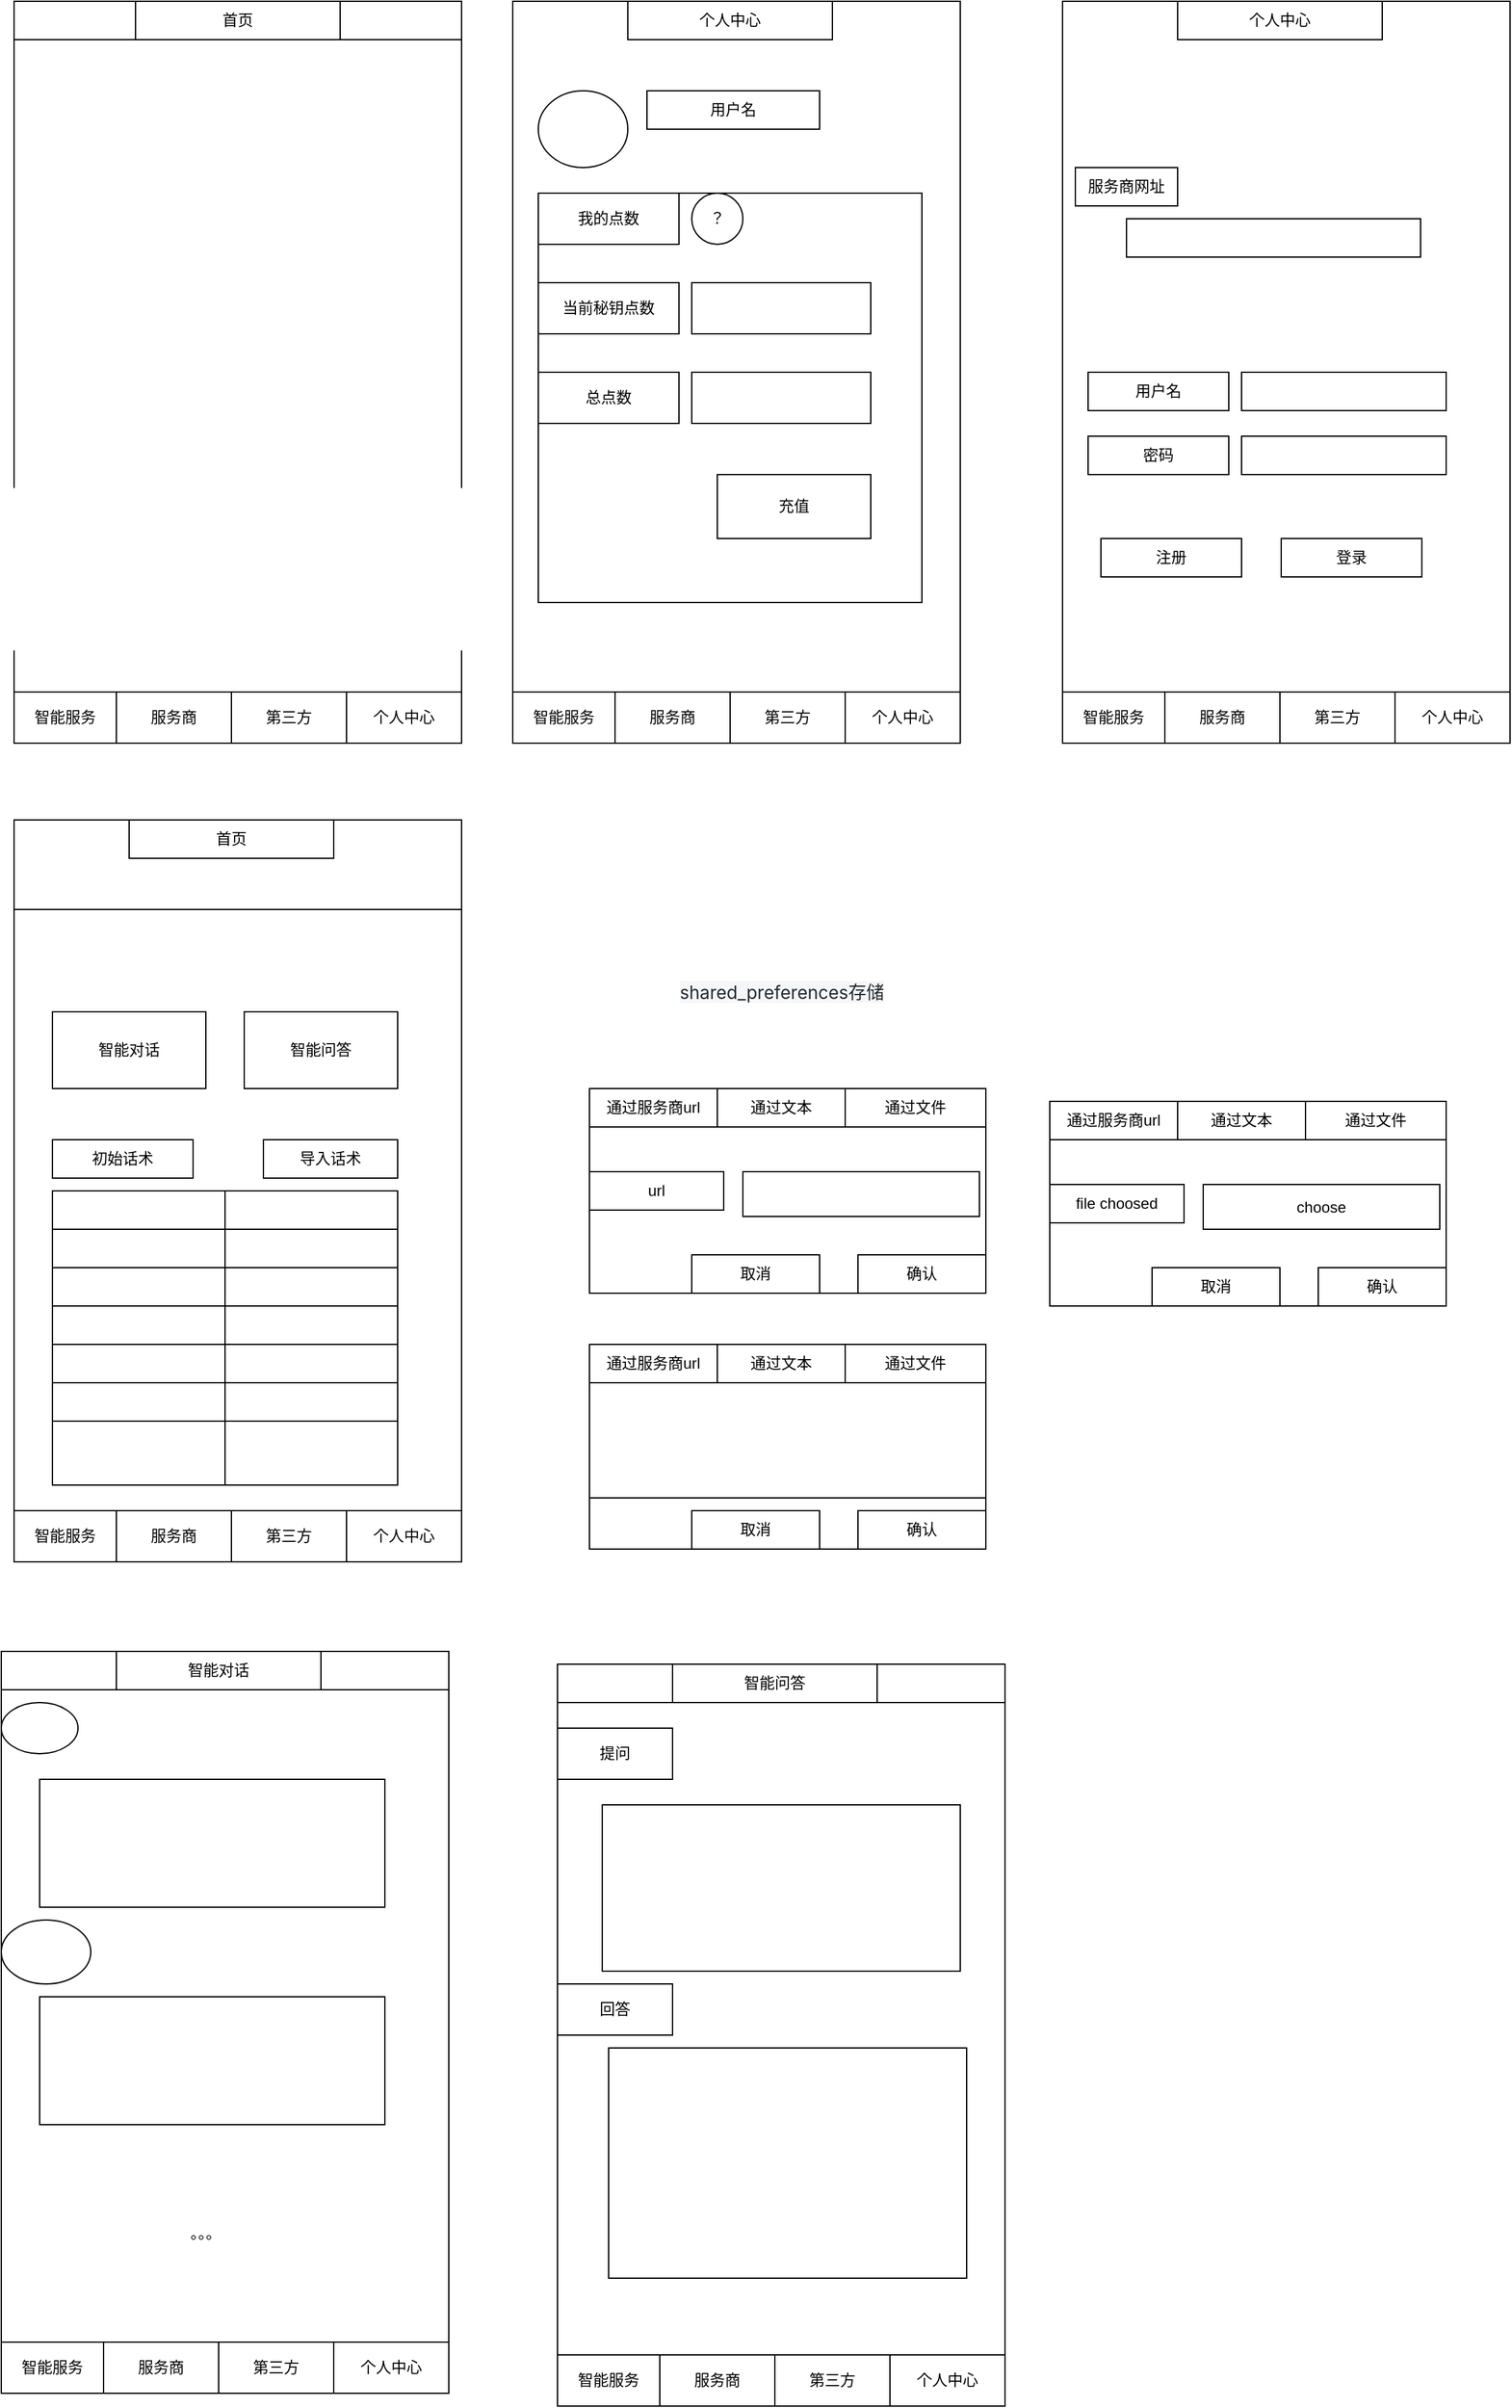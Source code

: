 <mxfile version="20.2.3" type="device"><diagram id="aNU77eTAvmg_I-m_SI2F" name="第 1 页"><mxGraphModel dx="942" dy="685" grid="1" gridSize="10" guides="1" tooltips="1" connect="1" arrows="1" fold="1" page="1" pageScale="1" pageWidth="827" pageHeight="1169" math="0" shadow="0"><root><mxCell id="0"/><mxCell id="1" parent="0"/><mxCell id="dAYr0hMt6V5G8Yhlm8sh-31" value="" style="rounded=0;whiteSpace=wrap;html=1;" parent="1" vertex="1"><mxGeometry x="140" y="690" width="350" height="580" as="geometry"/></mxCell><mxCell id="dAYr0hMt6V5G8Yhlm8sh-1" value="" style="rounded=0;whiteSpace=wrap;html=1;" parent="1" vertex="1"><mxGeometry x="140" y="50" width="350" height="580" as="geometry"/></mxCell><mxCell id="dAYr0hMt6V5G8Yhlm8sh-2" value="首页" style="rounded=0;whiteSpace=wrap;html=1;" parent="1" vertex="1"><mxGeometry x="235" y="50" width="160" height="30" as="geometry"/></mxCell><mxCell id="dAYr0hMt6V5G8Yhlm8sh-3" value="" style="rounded=0;whiteSpace=wrap;html=1;" parent="1" vertex="1"><mxGeometry x="140" y="80" width="350" height="510" as="geometry"/></mxCell><mxCell id="dAYr0hMt6V5G8Yhlm8sh-4" value="智能服务" style="rounded=0;whiteSpace=wrap;html=1;" parent="1" vertex="1"><mxGeometry x="140" y="1230" width="80" height="40" as="geometry"/></mxCell><mxCell id="dAYr0hMt6V5G8Yhlm8sh-5" value="第三方" style="rounded=0;whiteSpace=wrap;html=1;" parent="1" vertex="1"><mxGeometry x="310" y="1230" width="90" height="40" as="geometry"/></mxCell><mxCell id="dAYr0hMt6V5G8Yhlm8sh-6" value="个人中心" style="rounded=0;whiteSpace=wrap;html=1;" parent="1" vertex="1"><mxGeometry x="400" y="1230" width="90" height="40" as="geometry"/></mxCell><mxCell id="dAYr0hMt6V5G8Yhlm8sh-7" value="服务商" style="rounded=0;whiteSpace=wrap;html=1;" parent="1" vertex="1"><mxGeometry x="220" y="1230" width="90" height="40" as="geometry"/></mxCell><mxCell id="dAYr0hMt6V5G8Yhlm8sh-8" value="" style="rounded=0;whiteSpace=wrap;html=1;" parent="1" vertex="1"><mxGeometry x="530" y="50" width="350" height="580" as="geometry"/></mxCell><mxCell id="dAYr0hMt6V5G8Yhlm8sh-9" value="个人中心" style="rounded=0;whiteSpace=wrap;html=1;" parent="1" vertex="1"><mxGeometry x="620" y="50" width="160" height="30" as="geometry"/></mxCell><mxCell id="dAYr0hMt6V5G8Yhlm8sh-11" value="" style="rounded=0;whiteSpace=wrap;html=1;" parent="1" vertex="1"><mxGeometry x="960" y="50" width="350" height="580" as="geometry"/></mxCell><mxCell id="dAYr0hMt6V5G8Yhlm8sh-12" value="个人中心" style="rounded=0;whiteSpace=wrap;html=1;" parent="1" vertex="1"><mxGeometry x="1050" y="50" width="160" height="30" as="geometry"/></mxCell><mxCell id="dAYr0hMt6V5G8Yhlm8sh-13" value="服务商网址" style="rounded=0;whiteSpace=wrap;html=1;" parent="1" vertex="1"><mxGeometry x="970" y="180" width="80" height="30" as="geometry"/></mxCell><mxCell id="dAYr0hMt6V5G8Yhlm8sh-14" value="" style="rounded=0;whiteSpace=wrap;html=1;" parent="1" vertex="1"><mxGeometry x="1010" y="220" width="230" height="30" as="geometry"/></mxCell><mxCell id="dAYr0hMt6V5G8Yhlm8sh-15" value="用户名" style="rounded=0;whiteSpace=wrap;html=1;" parent="1" vertex="1"><mxGeometry x="980" y="340" width="110" height="30" as="geometry"/></mxCell><mxCell id="dAYr0hMt6V5G8Yhlm8sh-16" value="密码" style="rounded=0;whiteSpace=wrap;html=1;" parent="1" vertex="1"><mxGeometry x="980" y="390" width="110" height="30" as="geometry"/></mxCell><mxCell id="dAYr0hMt6V5G8Yhlm8sh-17" value="" style="rounded=0;whiteSpace=wrap;html=1;" parent="1" vertex="1"><mxGeometry x="1100" y="340" width="160" height="30" as="geometry"/></mxCell><mxCell id="dAYr0hMt6V5G8Yhlm8sh-18" value="" style="rounded=0;whiteSpace=wrap;html=1;" parent="1" vertex="1"><mxGeometry x="1100" y="390" width="160" height="30" as="geometry"/></mxCell><mxCell id="dAYr0hMt6V5G8Yhlm8sh-19" value="登录" style="rounded=0;whiteSpace=wrap;html=1;" parent="1" vertex="1"><mxGeometry x="1131" y="470" width="110" height="30" as="geometry"/></mxCell><mxCell id="dAYr0hMt6V5G8Yhlm8sh-20" value="注册" style="rounded=0;whiteSpace=wrap;html=1;" parent="1" vertex="1"><mxGeometry x="990" y="470" width="110" height="30" as="geometry"/></mxCell><mxCell id="dAYr0hMt6V5G8Yhlm8sh-21" value="" style="ellipse;whiteSpace=wrap;html=1;" parent="1" vertex="1"><mxGeometry x="550" y="120" width="70" height="60" as="geometry"/></mxCell><mxCell id="dAYr0hMt6V5G8Yhlm8sh-22" value="用户名" style="rounded=0;whiteSpace=wrap;html=1;" parent="1" vertex="1"><mxGeometry x="635" y="120" width="135" height="30" as="geometry"/></mxCell><mxCell id="dAYr0hMt6V5G8Yhlm8sh-23" value="" style="rounded=0;whiteSpace=wrap;html=1;" parent="1" vertex="1"><mxGeometry x="550" y="200" width="300" height="320" as="geometry"/></mxCell><mxCell id="dAYr0hMt6V5G8Yhlm8sh-24" value="我的点数" style="rounded=0;whiteSpace=wrap;html=1;" parent="1" vertex="1"><mxGeometry x="550" y="200" width="110" height="40" as="geometry"/></mxCell><mxCell id="dAYr0hMt6V5G8Yhlm8sh-25" value="当前秘钥点数" style="rounded=0;whiteSpace=wrap;html=1;" parent="1" vertex="1"><mxGeometry x="550" y="270" width="110" height="40" as="geometry"/></mxCell><mxCell id="dAYr0hMt6V5G8Yhlm8sh-26" value="总点数" style="rounded=0;whiteSpace=wrap;html=1;" parent="1" vertex="1"><mxGeometry x="550" y="340" width="110" height="40" as="geometry"/></mxCell><mxCell id="dAYr0hMt6V5G8Yhlm8sh-27" value="" style="rounded=0;whiteSpace=wrap;html=1;" parent="1" vertex="1"><mxGeometry x="670" y="270" width="140" height="40" as="geometry"/></mxCell><mxCell id="dAYr0hMt6V5G8Yhlm8sh-28" value="" style="rounded=0;whiteSpace=wrap;html=1;" parent="1" vertex="1"><mxGeometry x="670" y="340" width="140" height="40" as="geometry"/></mxCell><mxCell id="dAYr0hMt6V5G8Yhlm8sh-29" value="充值" style="rounded=0;whiteSpace=wrap;html=1;" parent="1" vertex="1"><mxGeometry x="690" y="420" width="120" height="50" as="geometry"/></mxCell><mxCell id="dAYr0hMt6V5G8Yhlm8sh-30" value="？" style="ellipse;whiteSpace=wrap;html=1;" parent="1" vertex="1"><mxGeometry x="670" y="200" width="40" height="40" as="geometry"/></mxCell><mxCell id="dAYr0hMt6V5G8Yhlm8sh-32" value="首页" style="rounded=0;whiteSpace=wrap;html=1;" parent="1" vertex="1"><mxGeometry x="230" y="690" width="160" height="30" as="geometry"/></mxCell><mxCell id="dAYr0hMt6V5G8Yhlm8sh-35" value="智能服务" style="rounded=0;whiteSpace=wrap;html=1;" parent="1" vertex="1"><mxGeometry x="530" y="590" width="80" height="40" as="geometry"/></mxCell><mxCell id="dAYr0hMt6V5G8Yhlm8sh-36" value="第三方" style="rounded=0;whiteSpace=wrap;html=1;" parent="1" vertex="1"><mxGeometry x="700" y="590" width="90" height="40" as="geometry"/></mxCell><mxCell id="dAYr0hMt6V5G8Yhlm8sh-37" value="个人中心" style="rounded=0;whiteSpace=wrap;html=1;" parent="1" vertex="1"><mxGeometry x="790" y="590" width="90" height="40" as="geometry"/></mxCell><mxCell id="dAYr0hMt6V5G8Yhlm8sh-38" value="服务商" style="rounded=0;whiteSpace=wrap;html=1;" parent="1" vertex="1"><mxGeometry x="610" y="590" width="90" height="40" as="geometry"/></mxCell><mxCell id="dAYr0hMt6V5G8Yhlm8sh-39" value="智能服务" style="rounded=0;whiteSpace=wrap;html=1;" parent="1" vertex="1"><mxGeometry x="140" y="590" width="80" height="40" as="geometry"/></mxCell><mxCell id="dAYr0hMt6V5G8Yhlm8sh-40" value="第三方" style="rounded=0;whiteSpace=wrap;html=1;" parent="1" vertex="1"><mxGeometry x="310" y="590" width="90" height="40" as="geometry"/></mxCell><mxCell id="dAYr0hMt6V5G8Yhlm8sh-41" value="个人中心" style="rounded=0;whiteSpace=wrap;html=1;" parent="1" vertex="1"><mxGeometry x="400" y="590" width="90" height="40" as="geometry"/></mxCell><mxCell id="dAYr0hMt6V5G8Yhlm8sh-42" value="服务商" style="rounded=0;whiteSpace=wrap;html=1;" parent="1" vertex="1"><mxGeometry x="220" y="590" width="90" height="40" as="geometry"/></mxCell><mxCell id="dAYr0hMt6V5G8Yhlm8sh-43" value="智能服务" style="rounded=0;whiteSpace=wrap;html=1;" parent="1" vertex="1"><mxGeometry x="960" y="590" width="80" height="40" as="geometry"/></mxCell><mxCell id="dAYr0hMt6V5G8Yhlm8sh-44" value="第三方" style="rounded=0;whiteSpace=wrap;html=1;" parent="1" vertex="1"><mxGeometry x="1130" y="590" width="90" height="40" as="geometry"/></mxCell><mxCell id="dAYr0hMt6V5G8Yhlm8sh-45" value="个人中心" style="rounded=0;whiteSpace=wrap;html=1;" parent="1" vertex="1"><mxGeometry x="1220" y="590" width="90" height="40" as="geometry"/></mxCell><mxCell id="dAYr0hMt6V5G8Yhlm8sh-46" value="服务商" style="rounded=0;whiteSpace=wrap;html=1;" parent="1" vertex="1"><mxGeometry x="1040" y="590" width="90" height="40" as="geometry"/></mxCell><mxCell id="dAYr0hMt6V5G8Yhlm8sh-47" value="" style="rounded=0;whiteSpace=wrap;html=1;" parent="1" vertex="1"><mxGeometry x="140" y="760" width="350" height="470" as="geometry"/></mxCell><mxCell id="dAYr0hMt6V5G8Yhlm8sh-48" value="智能对话" style="rounded=0;whiteSpace=wrap;html=1;" parent="1" vertex="1"><mxGeometry x="170" y="840" width="120" height="60" as="geometry"/></mxCell><mxCell id="dAYr0hMt6V5G8Yhlm8sh-49" value="智能问答" style="rounded=0;whiteSpace=wrap;html=1;" parent="1" vertex="1"><mxGeometry x="320" y="840" width="120" height="60" as="geometry"/></mxCell><mxCell id="dAYr0hMt6V5G8Yhlm8sh-50" value="初始话术" style="rounded=0;whiteSpace=wrap;html=1;" parent="1" vertex="1"><mxGeometry x="170" y="940" width="110" height="30" as="geometry"/></mxCell><mxCell id="dAYr0hMt6V5G8Yhlm8sh-51" value="导入话术" style="rounded=0;whiteSpace=wrap;html=1;" parent="1" vertex="1"><mxGeometry x="335" y="940" width="105" height="30" as="geometry"/></mxCell><mxCell id="dAYr0hMt6V5G8Yhlm8sh-52" value="" style="rounded=0;whiteSpace=wrap;html=1;" parent="1" vertex="1"><mxGeometry x="170" y="980" width="270" height="230" as="geometry"/></mxCell><mxCell id="dAYr0hMt6V5G8Yhlm8sh-53" value="" style="rounded=0;whiteSpace=wrap;html=1;" parent="1" vertex="1"><mxGeometry x="170" y="980" width="270" height="30" as="geometry"/></mxCell><mxCell id="dAYr0hMt6V5G8Yhlm8sh-54" value="" style="rounded=0;whiteSpace=wrap;html=1;" parent="1" vertex="1"><mxGeometry x="170" y="1010" width="270" height="30" as="geometry"/></mxCell><mxCell id="dAYr0hMt6V5G8Yhlm8sh-55" value="" style="rounded=0;whiteSpace=wrap;html=1;" parent="1" vertex="1"><mxGeometry x="170" y="1130" width="270" height="30" as="geometry"/></mxCell><mxCell id="dAYr0hMt6V5G8Yhlm8sh-56" value="" style="rounded=0;whiteSpace=wrap;html=1;" parent="1" vertex="1"><mxGeometry x="170" y="1100" width="270" height="30" as="geometry"/></mxCell><mxCell id="dAYr0hMt6V5G8Yhlm8sh-57" value="" style="rounded=0;whiteSpace=wrap;html=1;" parent="1" vertex="1"><mxGeometry x="170" y="1070" width="270" height="30" as="geometry"/></mxCell><mxCell id="dAYr0hMt6V5G8Yhlm8sh-58" value="" style="rounded=0;whiteSpace=wrap;html=1;" parent="1" vertex="1"><mxGeometry x="170" y="1040" width="270" height="30" as="geometry"/></mxCell><mxCell id="dAYr0hMt6V5G8Yhlm8sh-77" value="" style="rounded=0;whiteSpace=wrap;html=1;" parent="1" vertex="1"><mxGeometry x="590" y="900" width="310" height="160" as="geometry"/></mxCell><mxCell id="dAYr0hMt6V5G8Yhlm8sh-78" value="通过服务商url" style="rounded=0;whiteSpace=wrap;html=1;" parent="1" vertex="1"><mxGeometry x="590" y="900" width="100" height="30" as="geometry"/></mxCell><mxCell id="dAYr0hMt6V5G8Yhlm8sh-79" value="通过文本" style="rounded=0;whiteSpace=wrap;html=1;" parent="1" vertex="1"><mxGeometry x="690" y="900" width="100" height="30" as="geometry"/></mxCell><mxCell id="dAYr0hMt6V5G8Yhlm8sh-80" value="通过文件" style="rounded=0;whiteSpace=wrap;html=1;" parent="1" vertex="1"><mxGeometry x="790" y="900" width="110" height="30" as="geometry"/></mxCell><mxCell id="dAYr0hMt6V5G8Yhlm8sh-81" value="&lt;span style=&quot;color: rgb(36, 41, 47); font-family: -apple-system, BlinkMacSystemFont, &amp;quot;Segoe UI&amp;quot;, &amp;quot;Noto Sans&amp;quot;, Helvetica, Arial, sans-serif, &amp;quot;apple color emoji&amp;quot;, &amp;quot;segoe ui emoji&amp;quot;; font-size: 14px; text-align: start; background-color: rgb(244, 246, 248);&quot;&gt;shared_preferences存储&lt;/span&gt;" style="text;html=1;align=center;verticalAlign=middle;resizable=0;points=[];autosize=1;strokeColor=none;fillColor=none;" parent="1" vertex="1"><mxGeometry x="655" y="810" width="170" height="30" as="geometry"/></mxCell><mxCell id="dAYr0hMt6V5G8Yhlm8sh-82" value="url" style="rounded=0;whiteSpace=wrap;html=1;" parent="1" vertex="1"><mxGeometry x="590" y="965" width="105" height="30" as="geometry"/></mxCell><mxCell id="dAYr0hMt6V5G8Yhlm8sh-83" value="" style="rounded=0;whiteSpace=wrap;html=1;" parent="1" vertex="1"><mxGeometry x="590" y="1100" width="310" height="160" as="geometry"/></mxCell><mxCell id="dAYr0hMt6V5G8Yhlm8sh-84" value="通过服务商url" style="rounded=0;whiteSpace=wrap;html=1;" parent="1" vertex="1"><mxGeometry x="590" y="1100" width="100" height="30" as="geometry"/></mxCell><mxCell id="dAYr0hMt6V5G8Yhlm8sh-85" value="通过文本" style="rounded=0;whiteSpace=wrap;html=1;" parent="1" vertex="1"><mxGeometry x="690" y="1100" width="100" height="30" as="geometry"/></mxCell><mxCell id="dAYr0hMt6V5G8Yhlm8sh-86" value="通过文件" style="rounded=0;whiteSpace=wrap;html=1;" parent="1" vertex="1"><mxGeometry x="790" y="1100" width="110" height="30" as="geometry"/></mxCell><mxCell id="dAYr0hMt6V5G8Yhlm8sh-87" value="" style="rounded=0;whiteSpace=wrap;html=1;" parent="1" vertex="1"><mxGeometry x="590" y="1130" width="310" height="90" as="geometry"/></mxCell><mxCell id="dAYr0hMt6V5G8Yhlm8sh-88" value="确认" style="rounded=0;whiteSpace=wrap;html=1;" parent="1" vertex="1"><mxGeometry x="800" y="1230" width="100" height="30" as="geometry"/></mxCell><mxCell id="dAYr0hMt6V5G8Yhlm8sh-89" value="取消" style="rounded=0;whiteSpace=wrap;html=1;" parent="1" vertex="1"><mxGeometry x="670" y="1230" width="100" height="30" as="geometry"/></mxCell><mxCell id="dAYr0hMt6V5G8Yhlm8sh-90" value="" style="rounded=0;whiteSpace=wrap;html=1;" parent="1" vertex="1"><mxGeometry x="710" y="965" width="185" height="35" as="geometry"/></mxCell><mxCell id="dAYr0hMt6V5G8Yhlm8sh-91" value="确认" style="rounded=0;whiteSpace=wrap;html=1;" parent="1" vertex="1"><mxGeometry x="800" y="1030" width="100" height="30" as="geometry"/></mxCell><mxCell id="dAYr0hMt6V5G8Yhlm8sh-92" value="取消" style="rounded=0;whiteSpace=wrap;html=1;" parent="1" vertex="1"><mxGeometry x="670" y="1030" width="100" height="30" as="geometry"/></mxCell><mxCell id="dAYr0hMt6V5G8Yhlm8sh-93" value="" style="rounded=0;whiteSpace=wrap;html=1;" parent="1" vertex="1"><mxGeometry x="950" y="910" width="310" height="160" as="geometry"/></mxCell><mxCell id="dAYr0hMt6V5G8Yhlm8sh-94" value="通过服务商url" style="rounded=0;whiteSpace=wrap;html=1;" parent="1" vertex="1"><mxGeometry x="950" y="910" width="100" height="30" as="geometry"/></mxCell><mxCell id="dAYr0hMt6V5G8Yhlm8sh-95" value="通过文本" style="rounded=0;whiteSpace=wrap;html=1;" parent="1" vertex="1"><mxGeometry x="1050" y="910" width="100" height="30" as="geometry"/></mxCell><mxCell id="dAYr0hMt6V5G8Yhlm8sh-96" value="通过文件" style="rounded=0;whiteSpace=wrap;html=1;" parent="1" vertex="1"><mxGeometry x="1150" y="910" width="110" height="30" as="geometry"/></mxCell><mxCell id="dAYr0hMt6V5G8Yhlm8sh-97" value="file choosed" style="rounded=0;whiteSpace=wrap;html=1;" parent="1" vertex="1"><mxGeometry x="950" y="975" width="105" height="30" as="geometry"/></mxCell><mxCell id="dAYr0hMt6V5G8Yhlm8sh-98" value="choose" style="rounded=0;whiteSpace=wrap;html=1;" parent="1" vertex="1"><mxGeometry x="1070" y="975" width="185" height="35" as="geometry"/></mxCell><mxCell id="dAYr0hMt6V5G8Yhlm8sh-99" value="确认" style="rounded=0;whiteSpace=wrap;html=1;" parent="1" vertex="1"><mxGeometry x="1160" y="1040" width="100" height="30" as="geometry"/></mxCell><mxCell id="dAYr0hMt6V5G8Yhlm8sh-100" value="取消" style="rounded=0;whiteSpace=wrap;html=1;" parent="1" vertex="1"><mxGeometry x="1030" y="1040" width="100" height="30" as="geometry"/></mxCell><mxCell id="dAYr0hMt6V5G8Yhlm8sh-101" value="" style="rounded=0;whiteSpace=wrap;html=1;" parent="1" vertex="1"><mxGeometry x="130" y="1340" width="350" height="580" as="geometry"/></mxCell><mxCell id="dAYr0hMt6V5G8Yhlm8sh-102" value="智能服务" style="rounded=0;whiteSpace=wrap;html=1;" parent="1" vertex="1"><mxGeometry x="130" y="1880" width="80" height="40" as="geometry"/></mxCell><mxCell id="dAYr0hMt6V5G8Yhlm8sh-103" value="第三方" style="rounded=0;whiteSpace=wrap;html=1;" parent="1" vertex="1"><mxGeometry x="300" y="1880" width="90" height="40" as="geometry"/></mxCell><mxCell id="dAYr0hMt6V5G8Yhlm8sh-104" value="个人中心" style="rounded=0;whiteSpace=wrap;html=1;" parent="1" vertex="1"><mxGeometry x="390" y="1880" width="90" height="40" as="geometry"/></mxCell><mxCell id="dAYr0hMt6V5G8Yhlm8sh-105" value="服务商" style="rounded=0;whiteSpace=wrap;html=1;" parent="1" vertex="1"><mxGeometry x="210" y="1880" width="90" height="40" as="geometry"/></mxCell><mxCell id="dAYr0hMt6V5G8Yhlm8sh-106" value="智能对话" style="rounded=0;whiteSpace=wrap;html=1;" parent="1" vertex="1"><mxGeometry x="220" y="1340" width="160" height="30" as="geometry"/></mxCell><mxCell id="dAYr0hMt6V5G8Yhlm8sh-107" value="" style="rounded=0;whiteSpace=wrap;html=1;" parent="1" vertex="1"><mxGeometry x="130" y="1370" width="350" height="510" as="geometry"/></mxCell><mxCell id="dAYr0hMt6V5G8Yhlm8sh-120" value="" style="ellipse;whiteSpace=wrap;html=1;" parent="1" vertex="1"><mxGeometry x="130" y="1380" width="60" height="40" as="geometry"/></mxCell><mxCell id="dAYr0hMt6V5G8Yhlm8sh-121" value="" style="rounded=0;whiteSpace=wrap;html=1;" parent="1" vertex="1"><mxGeometry x="160" y="1440" width="270" height="100" as="geometry"/></mxCell><mxCell id="dAYr0hMt6V5G8Yhlm8sh-122" value="" style="ellipse;whiteSpace=wrap;html=1;" parent="1" vertex="1"><mxGeometry x="130" y="1550" width="70" height="50" as="geometry"/></mxCell><mxCell id="dAYr0hMt6V5G8Yhlm8sh-123" value="" style="rounded=0;whiteSpace=wrap;html=1;" parent="1" vertex="1"><mxGeometry x="160" y="1610" width="270" height="100" as="geometry"/></mxCell><mxCell id="dAYr0hMt6V5G8Yhlm8sh-124" value="" style="rounded=0;whiteSpace=wrap;html=1;" parent="1" vertex="1"><mxGeometry x="565" y="1350" width="350" height="580" as="geometry"/></mxCell><mxCell id="dAYr0hMt6V5G8Yhlm8sh-125" value="智能服务" style="rounded=0;whiteSpace=wrap;html=1;" parent="1" vertex="1"><mxGeometry x="565" y="1890" width="80" height="40" as="geometry"/></mxCell><mxCell id="dAYr0hMt6V5G8Yhlm8sh-126" value="第三方" style="rounded=0;whiteSpace=wrap;html=1;" parent="1" vertex="1"><mxGeometry x="735" y="1890" width="90" height="40" as="geometry"/></mxCell><mxCell id="dAYr0hMt6V5G8Yhlm8sh-127" value="个人中心" style="rounded=0;whiteSpace=wrap;html=1;" parent="1" vertex="1"><mxGeometry x="825" y="1890" width="90" height="40" as="geometry"/></mxCell><mxCell id="dAYr0hMt6V5G8Yhlm8sh-128" value="服务商" style="rounded=0;whiteSpace=wrap;html=1;" parent="1" vertex="1"><mxGeometry x="645" y="1890" width="90" height="40" as="geometry"/></mxCell><mxCell id="dAYr0hMt6V5G8Yhlm8sh-129" value="智能问答" style="rounded=0;whiteSpace=wrap;html=1;" parent="1" vertex="1"><mxGeometry x="655" y="1350" width="160" height="30" as="geometry"/></mxCell><mxCell id="dAYr0hMt6V5G8Yhlm8sh-130" value="" style="rounded=0;whiteSpace=wrap;html=1;" parent="1" vertex="1"><mxGeometry x="565" y="1380" width="350" height="510" as="geometry"/></mxCell><mxCell id="dAYr0hMt6V5G8Yhlm8sh-132" value="" style="rounded=0;whiteSpace=wrap;html=1;" parent="1" vertex="1"><mxGeometry x="600" y="1460" width="280" height="130" as="geometry"/></mxCell><mxCell id="dAYr0hMt6V5G8Yhlm8sh-134" value="" style="rounded=0;whiteSpace=wrap;html=1;" parent="1" vertex="1"><mxGeometry x="605" y="1650" width="280" height="180" as="geometry"/></mxCell><mxCell id="dAYr0hMt6V5G8Yhlm8sh-135" value="提问" style="rounded=0;whiteSpace=wrap;html=1;" parent="1" vertex="1"><mxGeometry x="565" y="1400" width="90" height="40" as="geometry"/></mxCell><mxCell id="dAYr0hMt6V5G8Yhlm8sh-136" value="回答" style="rounded=0;whiteSpace=wrap;html=1;" parent="1" vertex="1"><mxGeometry x="565" y="1600" width="90" height="40" as="geometry"/></mxCell><mxCell id="dAYr0hMt6V5G8Yhlm8sh-137" value="。。。" style="text;html=1;strokeColor=none;fillColor=none;align=center;verticalAlign=middle;whiteSpace=wrap;rounded=0;" parent="1" vertex="1"><mxGeometry x="260" y="1780" width="60" height="30" as="geometry"/></mxCell><mxCell id="6FouzmFcS8xmpyE7HYtj-1" value="" style="endArrow=none;html=1;rounded=0;entryX=0.5;entryY=0;entryDx=0;entryDy=0;" edge="1" parent="1" source="dAYr0hMt6V5G8Yhlm8sh-52" target="dAYr0hMt6V5G8Yhlm8sh-53"><mxGeometry width="50" height="50" relative="1" as="geometry"><mxPoint x="250" y="1060" as="sourcePoint"/><mxPoint x="300" y="1010" as="targetPoint"/></mxGeometry></mxCell><mxCell id="6FouzmFcS8xmpyE7HYtj-2" value="" style="endArrow=none;html=1;rounded=0;entryX=0.5;entryY=0;entryDx=0;entryDy=0;exitX=0.5;exitY=1;exitDx=0;exitDy=0;" edge="1" parent="1" source="dAYr0hMt6V5G8Yhlm8sh-52" target="dAYr0hMt6V5G8Yhlm8sh-53"><mxGeometry width="50" height="50" relative="1" as="geometry"><mxPoint x="40" y="1170" as="sourcePoint"/><mxPoint x="90" y="1120" as="targetPoint"/></mxGeometry></mxCell></root></mxGraphModel></diagram></mxfile>